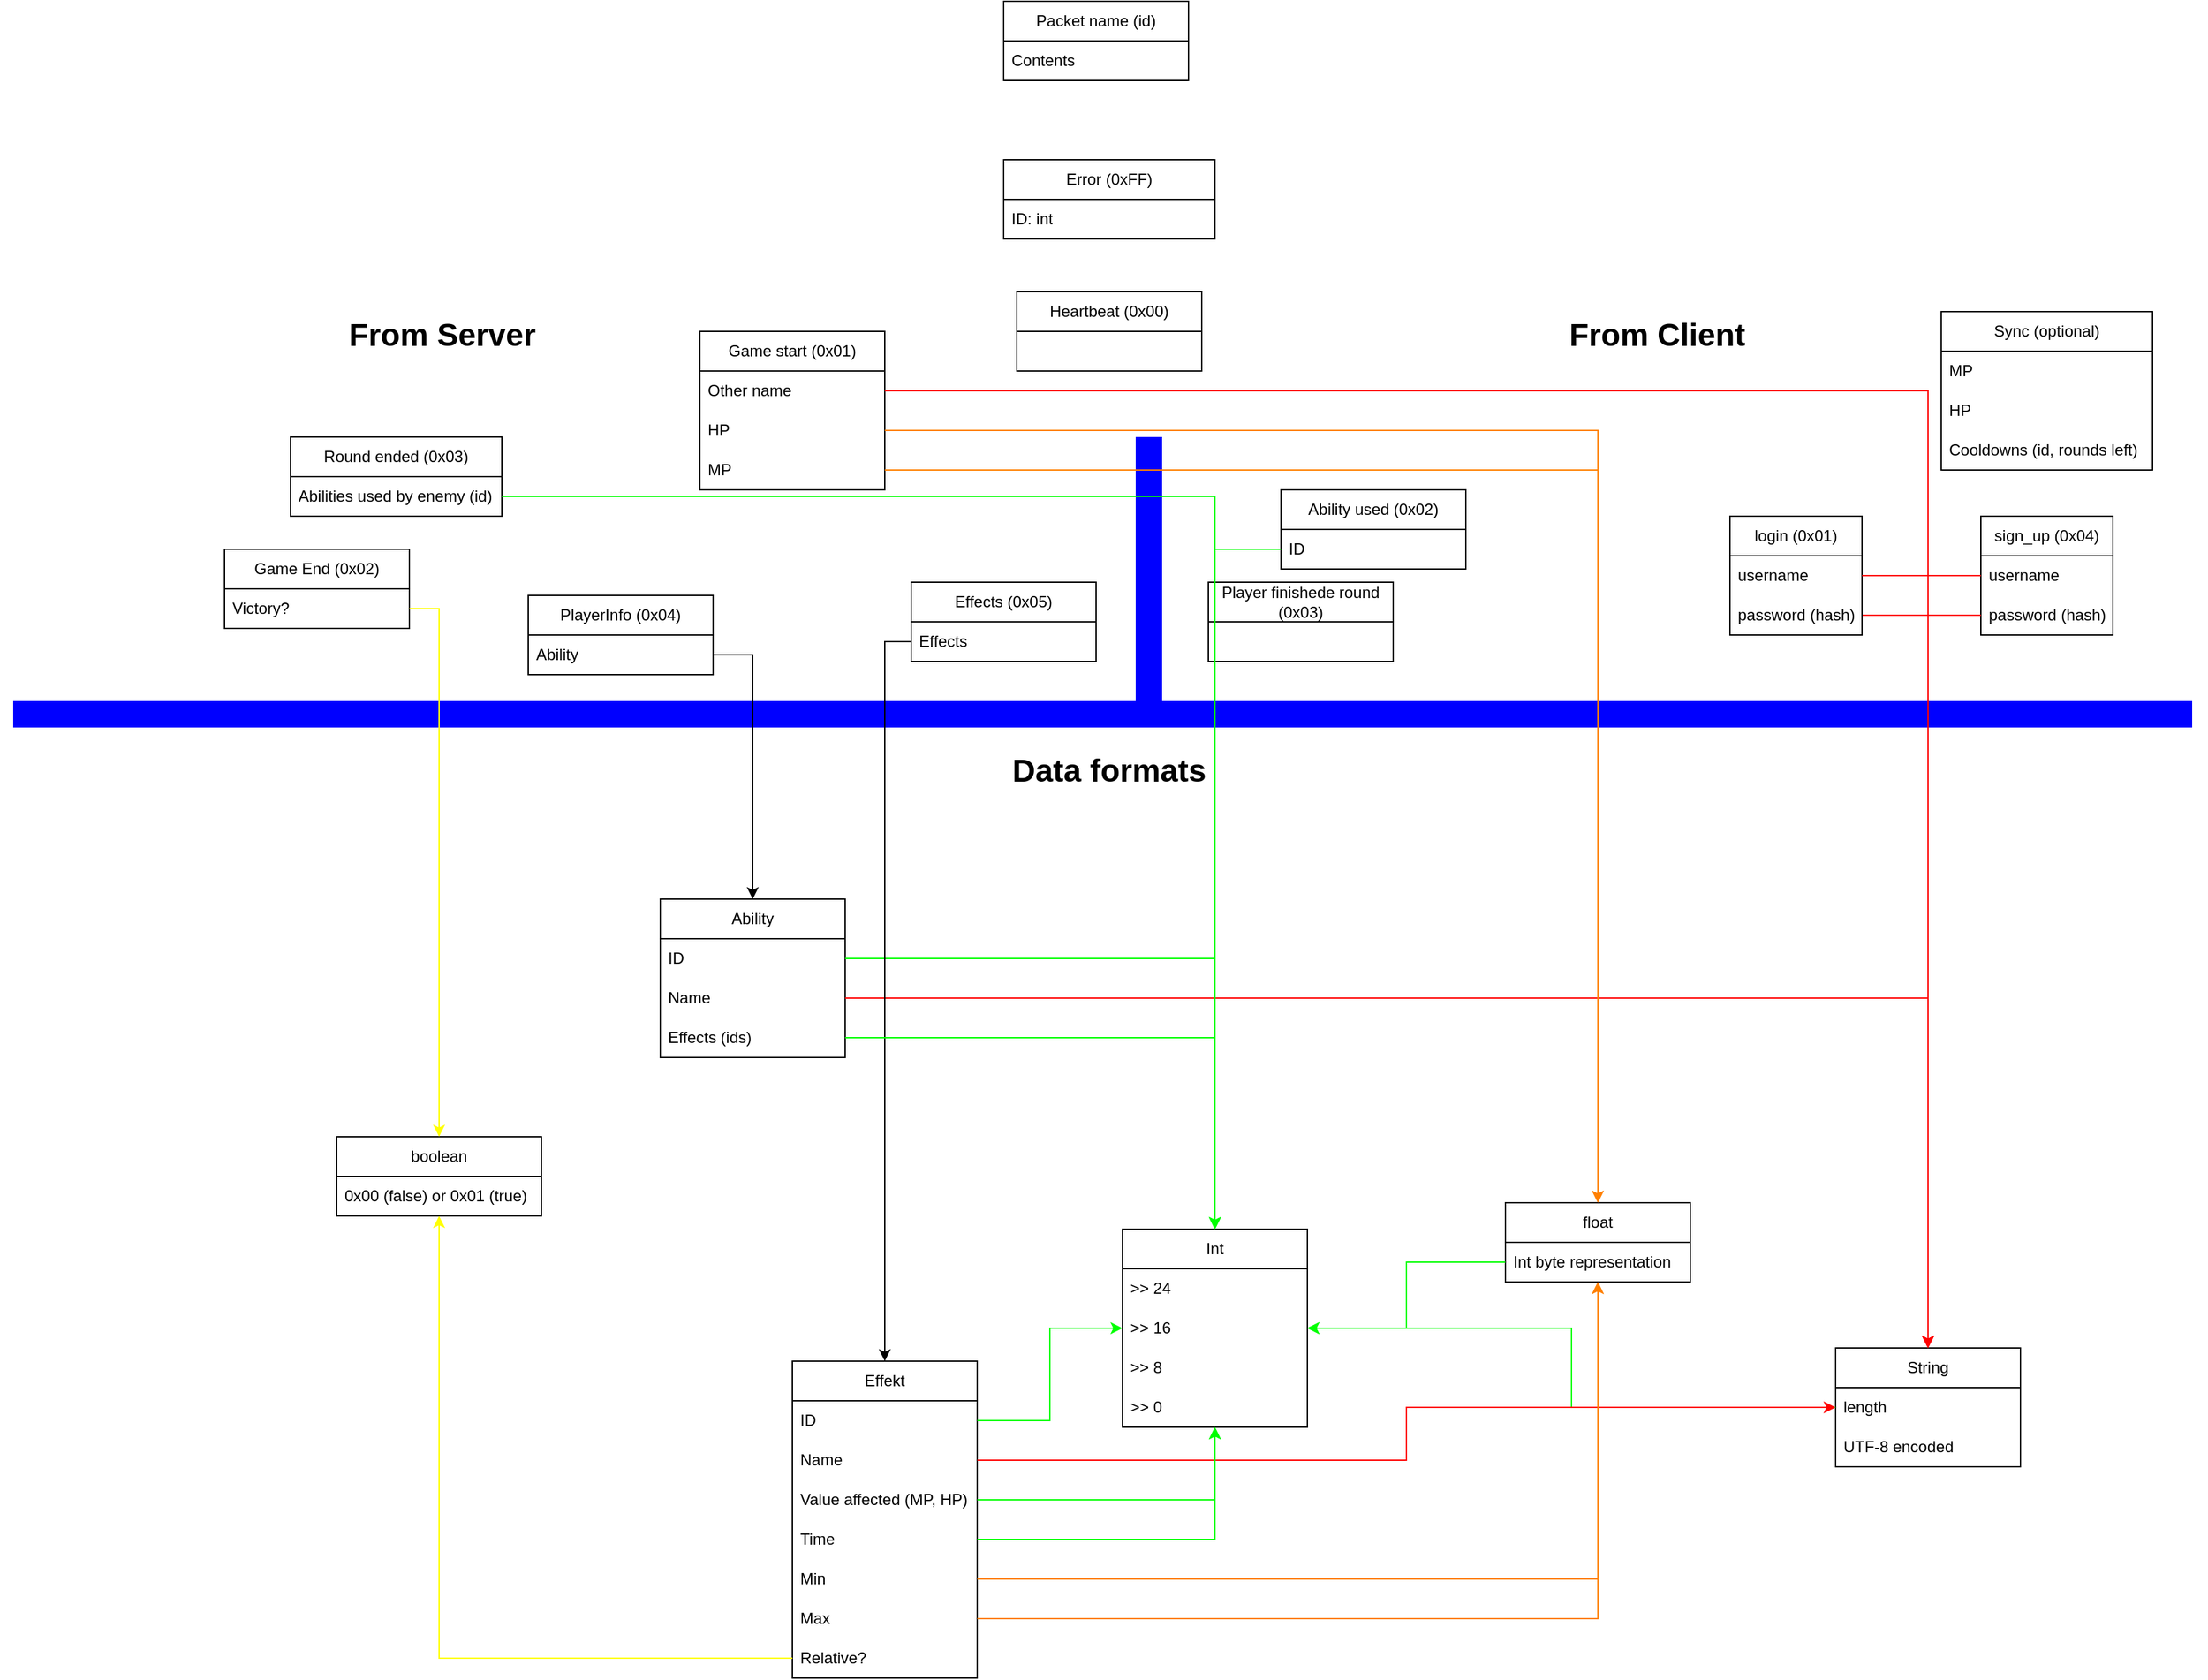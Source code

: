<mxfile version="24.5.3" type="device">
  <diagram name="Page-1" id="1aXTQvaHOBbPSqx9FsLq">
    <mxGraphModel dx="2537" dy="2086" grid="1" gridSize="10" guides="1" tooltips="1" connect="1" arrows="1" fold="1" page="1" pageScale="1" pageWidth="850" pageHeight="1100" math="0" shadow="0">
      <root>
        <mxCell id="0" />
        <mxCell id="1" parent="0" />
        <mxCell id="ZYOzPeOD46tJgNTAeWL3-3" value="Packet name (id)" style="swimlane;fontStyle=0;childLayout=stackLayout;horizontal=1;startSize=30;horizontalStack=0;resizeParent=1;resizeParentMax=0;resizeLast=0;collapsible=1;marginBottom=0;whiteSpace=wrap;html=1;" parent="1" vertex="1">
          <mxGeometry x="-80" y="-180" width="140" height="60" as="geometry" />
        </mxCell>
        <mxCell id="ZYOzPeOD46tJgNTAeWL3-5" value="Contents" style="text;strokeColor=none;fillColor=none;align=left;verticalAlign=middle;spacingLeft=4;spacingRight=4;overflow=hidden;points=[[0,0.5],[1,0.5]];portConstraint=eastwest;rotatable=0;whiteSpace=wrap;html=1;" parent="ZYOzPeOD46tJgNTAeWL3-3" vertex="1">
          <mxGeometry y="30" width="140" height="30" as="geometry" />
        </mxCell>
        <mxCell id="ZYOzPeOD46tJgNTAeWL3-7" value="Heartbeat (0x00)" style="swimlane;fontStyle=0;childLayout=stackLayout;horizontal=1;startSize=30;horizontalStack=0;resizeParent=1;resizeParentMax=0;resizeLast=0;collapsible=1;marginBottom=0;whiteSpace=wrap;html=1;" parent="1" vertex="1">
          <mxGeometry x="-70" y="40" width="140" height="60" as="geometry" />
        </mxCell>
        <mxCell id="ZYOzPeOD46tJgNTAeWL3-80" style="edgeStyle=orthogonalEdgeStyle;rounded=0;orthogonalLoop=1;jettySize=auto;html=1;exitX=1;exitY=0.5;exitDx=0;exitDy=0;strokeColor=#FF0000;" parent="1" source="ZYOzPeOD46tJgNTAeWL3-13" target="ZYOzPeOD46tJgNTAeWL3-75" edge="1">
          <mxGeometry relative="1" as="geometry" />
        </mxCell>
        <mxCell id="ZYOzPeOD46tJgNTAeWL3-10" value="login (0x01)" style="swimlane;fontStyle=0;childLayout=stackLayout;horizontal=1;startSize=30;horizontalStack=0;resizeParent=1;resizeParentMax=0;resizeLast=0;collapsible=1;marginBottom=0;whiteSpace=wrap;html=1;" parent="1" vertex="1">
          <mxGeometry x="470" y="210" width="100" height="90" as="geometry">
            <mxRectangle x="510" y="110" width="70" height="30" as="alternateBounds" />
          </mxGeometry>
        </mxCell>
        <mxCell id="ZYOzPeOD46tJgNTAeWL3-11" value="&lt;div&gt;username&lt;/div&gt;" style="text;strokeColor=none;fillColor=none;align=left;verticalAlign=middle;spacingLeft=4;spacingRight=4;overflow=hidden;points=[[0,0.5],[1,0.5]];portConstraint=eastwest;rotatable=0;whiteSpace=wrap;html=1;" parent="ZYOzPeOD46tJgNTAeWL3-10" vertex="1">
          <mxGeometry y="30" width="100" height="30" as="geometry" />
        </mxCell>
        <mxCell id="ZYOzPeOD46tJgNTAeWL3-13" value="&lt;div&gt;password (hash)&lt;/div&gt;" style="text;strokeColor=none;fillColor=none;align=left;verticalAlign=middle;spacingLeft=4;spacingRight=4;overflow=hidden;points=[[0,0.5],[1,0.5]];portConstraint=eastwest;rotatable=0;whiteSpace=wrap;html=1;" parent="ZYOzPeOD46tJgNTAeWL3-10" vertex="1">
          <mxGeometry y="60" width="100" height="30" as="geometry" />
        </mxCell>
        <mxCell id="ZYOzPeOD46tJgNTAeWL3-15" value="Round ended (0x03)" style="swimlane;fontStyle=0;childLayout=stackLayout;horizontal=1;startSize=30;horizontalStack=0;resizeParent=1;resizeParentMax=0;resizeLast=0;collapsible=1;marginBottom=0;whiteSpace=wrap;html=1;" parent="1" vertex="1">
          <mxGeometry x="-620" y="150" width="160" height="60" as="geometry" />
        </mxCell>
        <mxCell id="ZYOzPeOD46tJgNTAeWL3-16" value="Abilities used by enemy (id)" style="text;strokeColor=none;fillColor=none;align=left;verticalAlign=middle;spacingLeft=4;spacingRight=4;overflow=hidden;points=[[0,0.5],[1,0.5]];portConstraint=eastwest;rotatable=0;whiteSpace=wrap;html=1;" parent="ZYOzPeOD46tJgNTAeWL3-15" vertex="1">
          <mxGeometry y="30" width="160" height="30" as="geometry" />
        </mxCell>
        <mxCell id="ZYOzPeOD46tJgNTAeWL3-17" value="Ability used (0x02)" style="swimlane;fontStyle=0;childLayout=stackLayout;horizontal=1;startSize=30;horizontalStack=0;resizeParent=1;resizeParentMax=0;resizeLast=0;collapsible=1;marginBottom=0;whiteSpace=wrap;html=1;" parent="1" vertex="1">
          <mxGeometry x="130" y="190" width="140" height="60" as="geometry" />
        </mxCell>
        <mxCell id="ZYOzPeOD46tJgNTAeWL3-18" value="ID" style="text;strokeColor=none;fillColor=none;align=left;verticalAlign=middle;spacingLeft=4;spacingRight=4;overflow=hidden;points=[[0,0.5],[1,0.5]];portConstraint=eastwest;rotatable=0;whiteSpace=wrap;html=1;" parent="ZYOzPeOD46tJgNTAeWL3-17" vertex="1">
          <mxGeometry y="30" width="140" height="30" as="geometry" />
        </mxCell>
        <mxCell id="ZYOzPeOD46tJgNTAeWL3-20" value="Sync (optional)" style="swimlane;fontStyle=0;childLayout=stackLayout;horizontal=1;startSize=30;horizontalStack=0;resizeParent=1;resizeParentMax=0;resizeLast=0;collapsible=1;marginBottom=0;whiteSpace=wrap;html=1;" parent="1" vertex="1">
          <mxGeometry x="630" y="55" width="160" height="120" as="geometry" />
        </mxCell>
        <mxCell id="ZYOzPeOD46tJgNTAeWL3-21" value="MP" style="text;strokeColor=none;fillColor=none;align=left;verticalAlign=middle;spacingLeft=4;spacingRight=4;overflow=hidden;points=[[0,0.5],[1,0.5]];portConstraint=eastwest;rotatable=0;whiteSpace=wrap;html=1;" parent="ZYOzPeOD46tJgNTAeWL3-20" vertex="1">
          <mxGeometry y="30" width="160" height="30" as="geometry" />
        </mxCell>
        <mxCell id="ZYOzPeOD46tJgNTAeWL3-22" value="HP" style="text;strokeColor=none;fillColor=none;align=left;verticalAlign=middle;spacingLeft=4;spacingRight=4;overflow=hidden;points=[[0,0.5],[1,0.5]];portConstraint=eastwest;rotatable=0;whiteSpace=wrap;html=1;" parent="ZYOzPeOD46tJgNTAeWL3-20" vertex="1">
          <mxGeometry y="60" width="160" height="30" as="geometry" />
        </mxCell>
        <mxCell id="ZYOzPeOD46tJgNTAeWL3-23" value="Cooldowns (id, rounds left)" style="text;strokeColor=none;fillColor=none;align=left;verticalAlign=middle;spacingLeft=4;spacingRight=4;overflow=hidden;points=[[0,0.5],[1,0.5]];portConstraint=eastwest;rotatable=0;whiteSpace=wrap;html=1;" parent="ZYOzPeOD46tJgNTAeWL3-20" vertex="1">
          <mxGeometry y="90" width="160" height="30" as="geometry" />
        </mxCell>
        <mxCell id="ZYOzPeOD46tJgNTAeWL3-24" value="Game start (0x01)" style="swimlane;fontStyle=0;childLayout=stackLayout;horizontal=1;startSize=30;horizontalStack=0;resizeParent=1;resizeParentMax=0;resizeLast=0;collapsible=1;marginBottom=0;whiteSpace=wrap;html=1;" parent="1" vertex="1">
          <mxGeometry x="-310" y="70" width="140" height="120" as="geometry" />
        </mxCell>
        <mxCell id="ZYOzPeOD46tJgNTAeWL3-25" value="Other name" style="text;strokeColor=none;fillColor=none;align=left;verticalAlign=middle;spacingLeft=4;spacingRight=4;overflow=hidden;points=[[0,0.5],[1,0.5]];portConstraint=eastwest;rotatable=0;whiteSpace=wrap;html=1;" parent="ZYOzPeOD46tJgNTAeWL3-24" vertex="1">
          <mxGeometry y="30" width="140" height="30" as="geometry" />
        </mxCell>
        <mxCell id="3pG6W2G9Dq6V3UHfyor2-11" value="HP" style="text;strokeColor=none;fillColor=none;align=left;verticalAlign=middle;spacingLeft=4;spacingRight=4;overflow=hidden;points=[[0,0.5],[1,0.5]];portConstraint=eastwest;rotatable=0;whiteSpace=wrap;html=1;" vertex="1" parent="ZYOzPeOD46tJgNTAeWL3-24">
          <mxGeometry y="60" width="140" height="30" as="geometry" />
        </mxCell>
        <mxCell id="3pG6W2G9Dq6V3UHfyor2-12" value="MP" style="text;strokeColor=none;fillColor=none;align=left;verticalAlign=middle;spacingLeft=4;spacingRight=4;overflow=hidden;points=[[0,0.5],[1,0.5]];portConstraint=eastwest;rotatable=0;whiteSpace=wrap;html=1;" vertex="1" parent="ZYOzPeOD46tJgNTAeWL3-24">
          <mxGeometry y="90" width="140" height="30" as="geometry" />
        </mxCell>
        <mxCell id="ZYOzPeOD46tJgNTAeWL3-26" value="Ability" style="swimlane;fontStyle=0;childLayout=stackLayout;horizontal=1;startSize=30;horizontalStack=0;resizeParent=1;resizeParentMax=0;resizeLast=0;collapsible=1;marginBottom=0;whiteSpace=wrap;html=1;" parent="1" vertex="1">
          <mxGeometry x="-340" y="500" width="140" height="120" as="geometry" />
        </mxCell>
        <mxCell id="ZYOzPeOD46tJgNTAeWL3-27" value="ID" style="text;strokeColor=none;fillColor=none;align=left;verticalAlign=middle;spacingLeft=4;spacingRight=4;overflow=hidden;points=[[0,0.5],[1,0.5]];portConstraint=eastwest;rotatable=0;whiteSpace=wrap;html=1;" parent="ZYOzPeOD46tJgNTAeWL3-26" vertex="1">
          <mxGeometry y="30" width="140" height="30" as="geometry" />
        </mxCell>
        <mxCell id="ZYOzPeOD46tJgNTAeWL3-29" value="Name" style="text;strokeColor=none;fillColor=none;align=left;verticalAlign=middle;spacingLeft=4;spacingRight=4;overflow=hidden;points=[[0,0.5],[1,0.5]];portConstraint=eastwest;rotatable=0;whiteSpace=wrap;html=1;" parent="ZYOzPeOD46tJgNTAeWL3-26" vertex="1">
          <mxGeometry y="60" width="140" height="30" as="geometry" />
        </mxCell>
        <mxCell id="ZYOzPeOD46tJgNTAeWL3-30" value="Effects (ids)" style="text;strokeColor=none;fillColor=none;align=left;verticalAlign=middle;spacingLeft=4;spacingRight=4;overflow=hidden;points=[[0,0.5],[1,0.5]];portConstraint=eastwest;rotatable=0;whiteSpace=wrap;html=1;" parent="ZYOzPeOD46tJgNTAeWL3-26" vertex="1">
          <mxGeometry y="90" width="140" height="30" as="geometry" />
        </mxCell>
        <mxCell id="ZYOzPeOD46tJgNTAeWL3-31" value="Effekt" style="swimlane;fontStyle=0;childLayout=stackLayout;horizontal=1;startSize=30;horizontalStack=0;resizeParent=1;resizeParentMax=0;resizeLast=0;collapsible=1;marginBottom=0;whiteSpace=wrap;html=1;" parent="1" vertex="1">
          <mxGeometry x="-240" y="850" width="140" height="240" as="geometry" />
        </mxCell>
        <mxCell id="ZYOzPeOD46tJgNTAeWL3-32" value="ID" style="text;strokeColor=none;fillColor=none;align=left;verticalAlign=middle;spacingLeft=4;spacingRight=4;overflow=hidden;points=[[0,0.5],[1,0.5]];portConstraint=eastwest;rotatable=0;whiteSpace=wrap;html=1;" parent="ZYOzPeOD46tJgNTAeWL3-31" vertex="1">
          <mxGeometry y="30" width="140" height="30" as="geometry" />
        </mxCell>
        <mxCell id="ZYOzPeOD46tJgNTAeWL3-33" value="Name" style="text;strokeColor=none;fillColor=none;align=left;verticalAlign=middle;spacingLeft=4;spacingRight=4;overflow=hidden;points=[[0,0.5],[1,0.5]];portConstraint=eastwest;rotatable=0;whiteSpace=wrap;html=1;" parent="ZYOzPeOD46tJgNTAeWL3-31" vertex="1">
          <mxGeometry y="60" width="140" height="30" as="geometry" />
        </mxCell>
        <mxCell id="ZYOzPeOD46tJgNTAeWL3-34" value="Value affected (MP, HP)" style="text;strokeColor=none;fillColor=none;align=left;verticalAlign=middle;spacingLeft=4;spacingRight=4;overflow=hidden;points=[[0,0.5],[1,0.5]];portConstraint=eastwest;rotatable=0;whiteSpace=wrap;html=1;" parent="ZYOzPeOD46tJgNTAeWL3-31" vertex="1">
          <mxGeometry y="90" width="140" height="30" as="geometry" />
        </mxCell>
        <mxCell id="ZYOzPeOD46tJgNTAeWL3-35" value="Time" style="text;strokeColor=none;fillColor=none;align=left;verticalAlign=middle;spacingLeft=4;spacingRight=4;overflow=hidden;points=[[0,0.5],[1,0.5]];portConstraint=eastwest;rotatable=0;whiteSpace=wrap;html=1;" parent="ZYOzPeOD46tJgNTAeWL3-31" vertex="1">
          <mxGeometry y="120" width="140" height="30" as="geometry" />
        </mxCell>
        <mxCell id="ZYOzPeOD46tJgNTAeWL3-36" value="Min" style="text;strokeColor=none;fillColor=none;align=left;verticalAlign=middle;spacingLeft=4;spacingRight=4;overflow=hidden;points=[[0,0.5],[1,0.5]];portConstraint=eastwest;rotatable=0;whiteSpace=wrap;html=1;" parent="ZYOzPeOD46tJgNTAeWL3-31" vertex="1">
          <mxGeometry y="150" width="140" height="30" as="geometry" />
        </mxCell>
        <mxCell id="ZYOzPeOD46tJgNTAeWL3-37" value="Max" style="text;strokeColor=none;fillColor=none;align=left;verticalAlign=middle;spacingLeft=4;spacingRight=4;overflow=hidden;points=[[0,0.5],[1,0.5]];portConstraint=eastwest;rotatable=0;whiteSpace=wrap;html=1;" parent="ZYOzPeOD46tJgNTAeWL3-31" vertex="1">
          <mxGeometry y="180" width="140" height="30" as="geometry" />
        </mxCell>
        <mxCell id="ZYOzPeOD46tJgNTAeWL3-38" value="Relative?" style="text;strokeColor=none;fillColor=none;align=left;verticalAlign=middle;spacingLeft=4;spacingRight=4;overflow=hidden;points=[[0,0.5],[1,0.5]];portConstraint=eastwest;rotatable=0;whiteSpace=wrap;html=1;" parent="ZYOzPeOD46tJgNTAeWL3-31" vertex="1">
          <mxGeometry y="210" width="140" height="30" as="geometry" />
        </mxCell>
        <mxCell id="ZYOzPeOD46tJgNTAeWL3-39" value="Game End (0x02)" style="swimlane;fontStyle=0;childLayout=stackLayout;horizontal=1;startSize=30;horizontalStack=0;resizeParent=1;resizeParentMax=0;resizeLast=0;collapsible=1;marginBottom=0;whiteSpace=wrap;html=1;" parent="1" vertex="1">
          <mxGeometry x="-670" y="235" width="140" height="60" as="geometry" />
        </mxCell>
        <mxCell id="ZYOzPeOD46tJgNTAeWL3-40" value="Victory?" style="text;strokeColor=none;fillColor=none;align=left;verticalAlign=middle;spacingLeft=4;spacingRight=4;overflow=hidden;points=[[0,0.5],[1,0.5]];portConstraint=eastwest;rotatable=0;whiteSpace=wrap;html=1;" parent="ZYOzPeOD46tJgNTAeWL3-39" vertex="1">
          <mxGeometry y="30" width="140" height="30" as="geometry" />
        </mxCell>
        <mxCell id="ZYOzPeOD46tJgNTAeWL3-41" value="" style="endArrow=none;html=1;rounded=0;strokeWidth=20;curved=0;strokeColor=#0000FF;" parent="1" edge="1">
          <mxGeometry width="50" height="50" relative="1" as="geometry">
            <mxPoint x="30" y="350" as="sourcePoint" />
            <mxPoint x="30" y="150" as="targetPoint" />
          </mxGeometry>
        </mxCell>
        <mxCell id="ZYOzPeOD46tJgNTAeWL3-42" value="&lt;h1&gt;From Server&lt;/h1&gt;" style="text;html=1;align=center;verticalAlign=middle;whiteSpace=wrap;rounded=0;" parent="1" vertex="1">
          <mxGeometry x="-580" y="55" width="150" height="35" as="geometry" />
        </mxCell>
        <mxCell id="ZYOzPeOD46tJgNTAeWL3-43" value="&lt;h1&gt;From Client&lt;/h1&gt;" style="text;html=1;align=center;verticalAlign=middle;whiteSpace=wrap;rounded=0;" parent="1" vertex="1">
          <mxGeometry x="340" y="55" width="150" height="35" as="geometry" />
        </mxCell>
        <mxCell id="ZYOzPeOD46tJgNTAeWL3-44" value="" style="endArrow=none;html=1;rounded=0;strokeWidth=20;curved=0;fontColor=#0000ff;labelBackgroundColor=#0000FF;strokeColor=#0000FF;" parent="1" edge="1">
          <mxGeometry width="50" height="50" relative="1" as="geometry">
            <mxPoint x="820" y="360" as="sourcePoint" />
            <mxPoint x="-830" y="360" as="targetPoint" />
          </mxGeometry>
        </mxCell>
        <mxCell id="ZYOzPeOD46tJgNTAeWL3-45" value="&lt;h1&gt;Data formats&lt;/h1&gt;" style="text;html=1;align=center;verticalAlign=middle;whiteSpace=wrap;rounded=0;" parent="1" vertex="1">
          <mxGeometry x="-75" y="385" width="150" height="35" as="geometry" />
        </mxCell>
        <mxCell id="ZYOzPeOD46tJgNTAeWL3-46" value="PlayerInfo (0x04)" style="swimlane;fontStyle=0;childLayout=stackLayout;horizontal=1;startSize=30;horizontalStack=0;resizeParent=1;resizeParentMax=0;resizeLast=0;collapsible=1;marginBottom=0;whiteSpace=wrap;html=1;" parent="1" vertex="1">
          <mxGeometry x="-440" y="270" width="140" height="60" as="geometry" />
        </mxCell>
        <mxCell id="ZYOzPeOD46tJgNTAeWL3-47" value="Ability&amp;nbsp;" style="text;strokeColor=none;fillColor=none;align=left;verticalAlign=middle;spacingLeft=4;spacingRight=4;overflow=hidden;points=[[0,0.5],[1,0.5]];portConstraint=eastwest;rotatable=0;whiteSpace=wrap;html=1;" parent="ZYOzPeOD46tJgNTAeWL3-46" vertex="1">
          <mxGeometry y="30" width="140" height="30" as="geometry" />
        </mxCell>
        <mxCell id="ZYOzPeOD46tJgNTAeWL3-53" style="edgeStyle=orthogonalEdgeStyle;rounded=0;orthogonalLoop=1;jettySize=auto;html=1;exitX=1;exitY=0.5;exitDx=0;exitDy=0;" parent="1" source="ZYOzPeOD46tJgNTAeWL3-47" target="ZYOzPeOD46tJgNTAeWL3-26" edge="1">
          <mxGeometry relative="1" as="geometry" />
        </mxCell>
        <mxCell id="ZYOzPeOD46tJgNTAeWL3-55" value="Player finishede round (0x03)" style="swimlane;fontStyle=0;childLayout=stackLayout;horizontal=1;startSize=30;horizontalStack=0;resizeParent=1;resizeParentMax=0;resizeLast=0;collapsible=1;marginBottom=0;whiteSpace=wrap;html=1;" parent="1" vertex="1">
          <mxGeometry x="75" y="260" width="140" height="60" as="geometry" />
        </mxCell>
        <mxCell id="ZYOzPeOD46tJgNTAeWL3-57" value="Int" style="swimlane;fontStyle=0;childLayout=stackLayout;horizontal=1;startSize=30;horizontalStack=0;resizeParent=1;resizeParentMax=0;resizeLast=0;collapsible=1;marginBottom=0;whiteSpace=wrap;html=1;" parent="1" vertex="1">
          <mxGeometry x="10" y="750" width="140" height="150" as="geometry" />
        </mxCell>
        <mxCell id="ZYOzPeOD46tJgNTAeWL3-58" value="&amp;gt;&amp;gt; 24" style="text;strokeColor=none;fillColor=none;align=left;verticalAlign=middle;spacingLeft=4;spacingRight=4;overflow=hidden;points=[[0,0.5],[1,0.5]];portConstraint=eastwest;rotatable=0;whiteSpace=wrap;html=1;" parent="ZYOzPeOD46tJgNTAeWL3-57" vertex="1">
          <mxGeometry y="30" width="140" height="30" as="geometry" />
        </mxCell>
        <mxCell id="ZYOzPeOD46tJgNTAeWL3-59" value="&amp;gt;&amp;gt; 16" style="text;strokeColor=none;fillColor=none;align=left;verticalAlign=middle;spacingLeft=4;spacingRight=4;overflow=hidden;points=[[0,0.5],[1,0.5]];portConstraint=eastwest;rotatable=0;whiteSpace=wrap;html=1;" parent="ZYOzPeOD46tJgNTAeWL3-57" vertex="1">
          <mxGeometry y="60" width="140" height="30" as="geometry" />
        </mxCell>
        <mxCell id="ZYOzPeOD46tJgNTAeWL3-60" value="&amp;gt;&amp;gt; 8" style="text;strokeColor=none;fillColor=none;align=left;verticalAlign=middle;spacingLeft=4;spacingRight=4;overflow=hidden;points=[[0,0.5],[1,0.5]];portConstraint=eastwest;rotatable=0;whiteSpace=wrap;html=1;" parent="ZYOzPeOD46tJgNTAeWL3-57" vertex="1">
          <mxGeometry y="90" width="140" height="30" as="geometry" />
        </mxCell>
        <mxCell id="ZYOzPeOD46tJgNTAeWL3-61" value="&amp;gt;&amp;gt; 0" style="text;strokeColor=none;fillColor=none;align=left;verticalAlign=middle;spacingLeft=4;spacingRight=4;overflow=hidden;points=[[0,0.5],[1,0.5]];portConstraint=eastwest;rotatable=0;whiteSpace=wrap;html=1;" parent="ZYOzPeOD46tJgNTAeWL3-57" vertex="1">
          <mxGeometry y="120" width="140" height="30" as="geometry" />
        </mxCell>
        <mxCell id="ZYOzPeOD46tJgNTAeWL3-64" value="float" style="swimlane;fontStyle=0;childLayout=stackLayout;horizontal=1;startSize=30;horizontalStack=0;resizeParent=1;resizeParentMax=0;resizeLast=0;collapsible=1;marginBottom=0;whiteSpace=wrap;html=1;" parent="1" vertex="1">
          <mxGeometry x="300" y="730" width="140" height="60" as="geometry" />
        </mxCell>
        <mxCell id="ZYOzPeOD46tJgNTAeWL3-65" value="Int byte representation" style="text;strokeColor=none;fillColor=none;align=left;verticalAlign=middle;spacingLeft=4;spacingRight=4;overflow=hidden;points=[[0,0.5],[1,0.5]];portConstraint=eastwest;rotatable=0;whiteSpace=wrap;html=1;" parent="ZYOzPeOD46tJgNTAeWL3-64" vertex="1">
          <mxGeometry y="30" width="140" height="30" as="geometry" />
        </mxCell>
        <mxCell id="ZYOzPeOD46tJgNTAeWL3-69" style="edgeStyle=orthogonalEdgeStyle;rounded=0;orthogonalLoop=1;jettySize=auto;html=1;strokeColor=#00FF00;" parent="1" source="ZYOzPeOD46tJgNTAeWL3-65" target="ZYOzPeOD46tJgNTAeWL3-57" edge="1">
          <mxGeometry relative="1" as="geometry" />
        </mxCell>
        <mxCell id="ZYOzPeOD46tJgNTAeWL3-75" value="String" style="swimlane;fontStyle=0;childLayout=stackLayout;horizontal=1;startSize=30;horizontalStack=0;resizeParent=1;resizeParentMax=0;resizeLast=0;collapsible=1;marginBottom=0;whiteSpace=wrap;html=1;" parent="1" vertex="1">
          <mxGeometry x="550" y="840" width="140" height="90" as="geometry" />
        </mxCell>
        <mxCell id="ZYOzPeOD46tJgNTAeWL3-76" value="length" style="text;strokeColor=none;fillColor=none;align=left;verticalAlign=middle;spacingLeft=4;spacingRight=4;overflow=hidden;points=[[0,0.5],[1,0.5]];portConstraint=eastwest;rotatable=0;whiteSpace=wrap;html=1;" parent="ZYOzPeOD46tJgNTAeWL3-75" vertex="1">
          <mxGeometry y="30" width="140" height="30" as="geometry" />
        </mxCell>
        <mxCell id="ZYOzPeOD46tJgNTAeWL3-78" value="UTF-8 encoded&amp;nbsp;" style="text;strokeColor=none;fillColor=none;align=left;verticalAlign=middle;spacingLeft=4;spacingRight=4;overflow=hidden;points=[[0,0.5],[1,0.5]];portConstraint=eastwest;rotatable=0;whiteSpace=wrap;html=1;" parent="ZYOzPeOD46tJgNTAeWL3-75" vertex="1">
          <mxGeometry y="60" width="140" height="30" as="geometry" />
        </mxCell>
        <mxCell id="ZYOzPeOD46tJgNTAeWL3-77" style="edgeStyle=orthogonalEdgeStyle;rounded=0;orthogonalLoop=1;jettySize=auto;html=1;strokeColor=#00FF00;" parent="1" source="ZYOzPeOD46tJgNTAeWL3-76" target="ZYOzPeOD46tJgNTAeWL3-57" edge="1">
          <mxGeometry relative="1" as="geometry" />
        </mxCell>
        <mxCell id="ZYOzPeOD46tJgNTAeWL3-79" style="edgeStyle=orthogonalEdgeStyle;rounded=0;orthogonalLoop=1;jettySize=auto;html=1;strokeColor=#00FF00;" parent="1" source="ZYOzPeOD46tJgNTAeWL3-18" target="ZYOzPeOD46tJgNTAeWL3-57" edge="1">
          <mxGeometry relative="1" as="geometry" />
        </mxCell>
        <mxCell id="ZYOzPeOD46tJgNTAeWL3-81" style="edgeStyle=orthogonalEdgeStyle;rounded=0;orthogonalLoop=1;jettySize=auto;html=1;exitX=1;exitY=0.5;exitDx=0;exitDy=0;strokeColor=#FF0000;" parent="1" source="ZYOzPeOD46tJgNTAeWL3-11" target="ZYOzPeOD46tJgNTAeWL3-75" edge="1">
          <mxGeometry relative="1" as="geometry" />
        </mxCell>
        <mxCell id="ZYOzPeOD46tJgNTAeWL3-82" value="boolean" style="swimlane;fontStyle=0;childLayout=stackLayout;horizontal=1;startSize=30;horizontalStack=0;resizeParent=1;resizeParentMax=0;resizeLast=0;collapsible=1;marginBottom=0;whiteSpace=wrap;html=1;" parent="1" vertex="1">
          <mxGeometry x="-585" y="680" width="155" height="60" as="geometry" />
        </mxCell>
        <mxCell id="ZYOzPeOD46tJgNTAeWL3-83" value="0x00 (false) or 0x01 (true)" style="text;strokeColor=none;fillColor=none;align=left;verticalAlign=middle;spacingLeft=4;spacingRight=4;overflow=hidden;points=[[0,0.5],[1,0.5]];portConstraint=eastwest;rotatable=0;whiteSpace=wrap;html=1;" parent="ZYOzPeOD46tJgNTAeWL3-82" vertex="1">
          <mxGeometry y="30" width="155" height="30" as="geometry" />
        </mxCell>
        <mxCell id="ZYOzPeOD46tJgNTAeWL3-86" style="edgeStyle=orthogonalEdgeStyle;rounded=0;orthogonalLoop=1;jettySize=auto;html=1;strokeColor=#FF0000;" parent="1" source="ZYOzPeOD46tJgNTAeWL3-29" target="ZYOzPeOD46tJgNTAeWL3-75" edge="1">
          <mxGeometry relative="1" as="geometry" />
        </mxCell>
        <mxCell id="ZYOzPeOD46tJgNTAeWL3-87" style="edgeStyle=orthogonalEdgeStyle;rounded=0;orthogonalLoop=1;jettySize=auto;html=1;exitX=1;exitY=0.5;exitDx=0;exitDy=0;strokeColor=#00FF00;" parent="1" source="ZYOzPeOD46tJgNTAeWL3-32" target="ZYOzPeOD46tJgNTAeWL3-57" edge="1">
          <mxGeometry relative="1" as="geometry" />
        </mxCell>
        <mxCell id="ZYOzPeOD46tJgNTAeWL3-88" style="edgeStyle=orthogonalEdgeStyle;rounded=0;orthogonalLoop=1;jettySize=auto;html=1;exitX=1;exitY=0.5;exitDx=0;exitDy=0;strokeColor=#FF0000;" parent="1" source="ZYOzPeOD46tJgNTAeWL3-33" target="ZYOzPeOD46tJgNTAeWL3-75" edge="1">
          <mxGeometry relative="1" as="geometry" />
        </mxCell>
        <mxCell id="ZYOzPeOD46tJgNTAeWL3-90" style="edgeStyle=orthogonalEdgeStyle;rounded=0;orthogonalLoop=1;jettySize=auto;html=1;exitX=1;exitY=0.5;exitDx=0;exitDy=0;strokeColor=#00FF00;" parent="1" source="ZYOzPeOD46tJgNTAeWL3-35" target="ZYOzPeOD46tJgNTAeWL3-57" edge="1">
          <mxGeometry relative="1" as="geometry" />
        </mxCell>
        <mxCell id="ZYOzPeOD46tJgNTAeWL3-91" style="edgeStyle=orthogonalEdgeStyle;rounded=0;orthogonalLoop=1;jettySize=auto;html=1;exitX=1;exitY=0.5;exitDx=0;exitDy=0;strokeColor=#FF8000;" parent="1" source="ZYOzPeOD46tJgNTAeWL3-36" target="ZYOzPeOD46tJgNTAeWL3-64" edge="1">
          <mxGeometry relative="1" as="geometry" />
        </mxCell>
        <mxCell id="ZYOzPeOD46tJgNTAeWL3-92" style="edgeStyle=orthogonalEdgeStyle;rounded=0;orthogonalLoop=1;jettySize=auto;html=1;exitX=1;exitY=0.5;exitDx=0;exitDy=0;strokeColor=#FF8000;" parent="1" source="ZYOzPeOD46tJgNTAeWL3-37" target="ZYOzPeOD46tJgNTAeWL3-64" edge="1">
          <mxGeometry relative="1" as="geometry" />
        </mxCell>
        <mxCell id="ZYOzPeOD46tJgNTAeWL3-93" style="edgeStyle=orthogonalEdgeStyle;rounded=0;orthogonalLoop=1;jettySize=auto;html=1;strokeColor=#FFFF00;" parent="1" source="ZYOzPeOD46tJgNTAeWL3-38" target="ZYOzPeOD46tJgNTAeWL3-82" edge="1">
          <mxGeometry relative="1" as="geometry" />
        </mxCell>
        <mxCell id="ZYOzPeOD46tJgNTAeWL3-94" style="edgeStyle=orthogonalEdgeStyle;rounded=0;orthogonalLoop=1;jettySize=auto;html=1;exitX=1;exitY=0.5;exitDx=0;exitDy=0;strokeColor=#00FF00;" parent="1" source="ZYOzPeOD46tJgNTAeWL3-16" target="ZYOzPeOD46tJgNTAeWL3-57" edge="1">
          <mxGeometry relative="1" as="geometry" />
        </mxCell>
        <mxCell id="ZYOzPeOD46tJgNTAeWL3-95" style="edgeStyle=orthogonalEdgeStyle;rounded=0;orthogonalLoop=1;jettySize=auto;html=1;strokeColor=#FFFF00;" parent="1" source="ZYOzPeOD46tJgNTAeWL3-40" target="ZYOzPeOD46tJgNTAeWL3-82" edge="1">
          <mxGeometry relative="1" as="geometry" />
        </mxCell>
        <mxCell id="ZYOzPeOD46tJgNTAeWL3-96" style="edgeStyle=orthogonalEdgeStyle;rounded=0;orthogonalLoop=1;jettySize=auto;html=1;strokeColor=#FF0000;" parent="1" source="ZYOzPeOD46tJgNTAeWL3-25" target="ZYOzPeOD46tJgNTAeWL3-75" edge="1">
          <mxGeometry relative="1" as="geometry" />
        </mxCell>
        <mxCell id="ZYOzPeOD46tJgNTAeWL3-97" style="edgeStyle=orthogonalEdgeStyle;rounded=0;orthogonalLoop=1;jettySize=auto;html=1;strokeColor=#00FF00;" parent="1" source="ZYOzPeOD46tJgNTAeWL3-27" target="ZYOzPeOD46tJgNTAeWL3-57" edge="1">
          <mxGeometry relative="1" as="geometry" />
        </mxCell>
        <mxCell id="ZYOzPeOD46tJgNTAeWL3-98" style="edgeStyle=orthogonalEdgeStyle;rounded=0;orthogonalLoop=1;jettySize=auto;html=1;strokeColor=#00FF00;" parent="1" source="ZYOzPeOD46tJgNTAeWL3-34" target="ZYOzPeOD46tJgNTAeWL3-57" edge="1">
          <mxGeometry relative="1" as="geometry" />
        </mxCell>
        <mxCell id="ZYOzPeOD46tJgNTAeWL3-101" style="edgeStyle=orthogonalEdgeStyle;rounded=0;orthogonalLoop=1;jettySize=auto;html=1;exitX=0;exitY=0.5;exitDx=0;exitDy=0;" parent="1" source="ZYOzPeOD46tJgNTAeWL3-100" target="ZYOzPeOD46tJgNTAeWL3-31" edge="1">
          <mxGeometry relative="1" as="geometry" />
        </mxCell>
        <mxCell id="ZYOzPeOD46tJgNTAeWL3-99" value="Effects (0x05)" style="swimlane;fontStyle=0;childLayout=stackLayout;horizontal=1;startSize=30;horizontalStack=0;resizeParent=1;resizeParentMax=0;resizeLast=0;collapsible=1;marginBottom=0;whiteSpace=wrap;html=1;" parent="1" vertex="1">
          <mxGeometry x="-150" y="260" width="140" height="60" as="geometry" />
        </mxCell>
        <mxCell id="ZYOzPeOD46tJgNTAeWL3-100" value="Effects" style="text;strokeColor=none;fillColor=none;align=left;verticalAlign=middle;spacingLeft=4;spacingRight=4;overflow=hidden;points=[[0,0.5],[1,0.5]];portConstraint=eastwest;rotatable=0;whiteSpace=wrap;html=1;" parent="ZYOzPeOD46tJgNTAeWL3-99" vertex="1">
          <mxGeometry y="30" width="140" height="30" as="geometry" />
        </mxCell>
        <mxCell id="ZYOzPeOD46tJgNTAeWL3-102" style="edgeStyle=orthogonalEdgeStyle;rounded=0;orthogonalLoop=1;jettySize=auto;html=1;strokeColor=#00FF00;" parent="1" source="ZYOzPeOD46tJgNTAeWL3-30" target="ZYOzPeOD46tJgNTAeWL3-57" edge="1">
          <mxGeometry relative="1" as="geometry" />
        </mxCell>
        <mxCell id="ZYOzPeOD46tJgNTAeWL3-103" value="Error&amp;nbsp;(0xFF)" style="swimlane;fontStyle=0;childLayout=stackLayout;horizontal=1;startSize=30;horizontalStack=0;resizeParent=1;resizeParentMax=0;resizeLast=0;collapsible=1;marginBottom=0;whiteSpace=wrap;html=1;" parent="1" vertex="1">
          <mxGeometry x="-80" y="-60" width="160" height="60" as="geometry" />
        </mxCell>
        <mxCell id="ZYOzPeOD46tJgNTAeWL3-104" value="ID: int" style="text;strokeColor=none;fillColor=none;align=left;verticalAlign=middle;spacingLeft=4;spacingRight=4;overflow=hidden;points=[[0,0.5],[1,0.5]];portConstraint=eastwest;rotatable=0;whiteSpace=wrap;html=1;" parent="ZYOzPeOD46tJgNTAeWL3-103" vertex="1">
          <mxGeometry y="30" width="160" height="30" as="geometry" />
        </mxCell>
        <mxCell id="3pG6W2G9Dq6V3UHfyor2-2" value="sign_up (0x04)" style="swimlane;fontStyle=0;childLayout=stackLayout;horizontal=1;startSize=30;horizontalStack=0;resizeParent=1;resizeParentMax=0;resizeLast=0;collapsible=1;marginBottom=0;whiteSpace=wrap;html=1;" vertex="1" parent="1">
          <mxGeometry x="660" y="210" width="100" height="90" as="geometry">
            <mxRectangle x="510" y="110" width="70" height="30" as="alternateBounds" />
          </mxGeometry>
        </mxCell>
        <mxCell id="3pG6W2G9Dq6V3UHfyor2-3" value="&lt;div&gt;username&lt;/div&gt;" style="text;strokeColor=none;fillColor=none;align=left;verticalAlign=middle;spacingLeft=4;spacingRight=4;overflow=hidden;points=[[0,0.5],[1,0.5]];portConstraint=eastwest;rotatable=0;whiteSpace=wrap;html=1;" vertex="1" parent="3pG6W2G9Dq6V3UHfyor2-2">
          <mxGeometry y="30" width="100" height="30" as="geometry" />
        </mxCell>
        <mxCell id="3pG6W2G9Dq6V3UHfyor2-4" value="&lt;div&gt;password (hash)&lt;/div&gt;" style="text;strokeColor=none;fillColor=none;align=left;verticalAlign=middle;spacingLeft=4;spacingRight=4;overflow=hidden;points=[[0,0.5],[1,0.5]];portConstraint=eastwest;rotatable=0;whiteSpace=wrap;html=1;" vertex="1" parent="3pG6W2G9Dq6V3UHfyor2-2">
          <mxGeometry y="60" width="100" height="30" as="geometry" />
        </mxCell>
        <mxCell id="3pG6W2G9Dq6V3UHfyor2-7" style="edgeStyle=orthogonalEdgeStyle;rounded=0;orthogonalLoop=1;jettySize=auto;html=1;strokeColor=#FF0000;" edge="1" parent="1" source="3pG6W2G9Dq6V3UHfyor2-3" target="ZYOzPeOD46tJgNTAeWL3-75">
          <mxGeometry relative="1" as="geometry" />
        </mxCell>
        <mxCell id="3pG6W2G9Dq6V3UHfyor2-8" style="edgeStyle=orthogonalEdgeStyle;rounded=0;orthogonalLoop=1;jettySize=auto;html=1;strokeColor=#FF0000;" edge="1" parent="1" source="3pG6W2G9Dq6V3UHfyor2-4" target="ZYOzPeOD46tJgNTAeWL3-75">
          <mxGeometry relative="1" as="geometry" />
        </mxCell>
        <mxCell id="3pG6W2G9Dq6V3UHfyor2-13" style="edgeStyle=orthogonalEdgeStyle;rounded=0;orthogonalLoop=1;jettySize=auto;html=1;strokeColor=#FF8000;" edge="1" parent="1" source="3pG6W2G9Dq6V3UHfyor2-11" target="ZYOzPeOD46tJgNTAeWL3-64">
          <mxGeometry relative="1" as="geometry" />
        </mxCell>
        <mxCell id="3pG6W2G9Dq6V3UHfyor2-14" style="edgeStyle=orthogonalEdgeStyle;rounded=0;orthogonalLoop=1;jettySize=auto;html=1;strokeColor=#FF8000;" edge="1" parent="1" source="3pG6W2G9Dq6V3UHfyor2-12" target="ZYOzPeOD46tJgNTAeWL3-64">
          <mxGeometry relative="1" as="geometry" />
        </mxCell>
      </root>
    </mxGraphModel>
  </diagram>
</mxfile>
